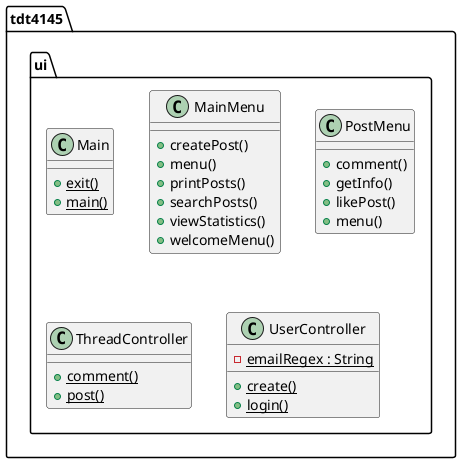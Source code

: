@startuml
  namespace tdt4145.ui {
    class tdt4145.ui.Main {
        {static} + exit()
        {static} + main()
    }
  }
  

  namespace tdt4145.ui {
    class tdt4145.ui.MainMenu {
        + createPost()
        + menu()
        + printPosts()
        + searchPosts()
        + viewStatistics()
        + welcomeMenu()
    }
  }
  

  namespace tdt4145.ui {
    class tdt4145.ui.PostMenu {
        + comment()
        + getInfo()
        + likePost()
        + menu()
    }
  }
  

  namespace tdt4145.ui {
    class tdt4145.ui.ThreadController {
        {static} + comment()
        {static} + post()
    }
  }
  

  namespace tdt4145.ui {
    class tdt4145.ui.UserController {
        {static} - emailRegex : String
        {static} + create()
        {static} + login()
    }
  }

@enduml
